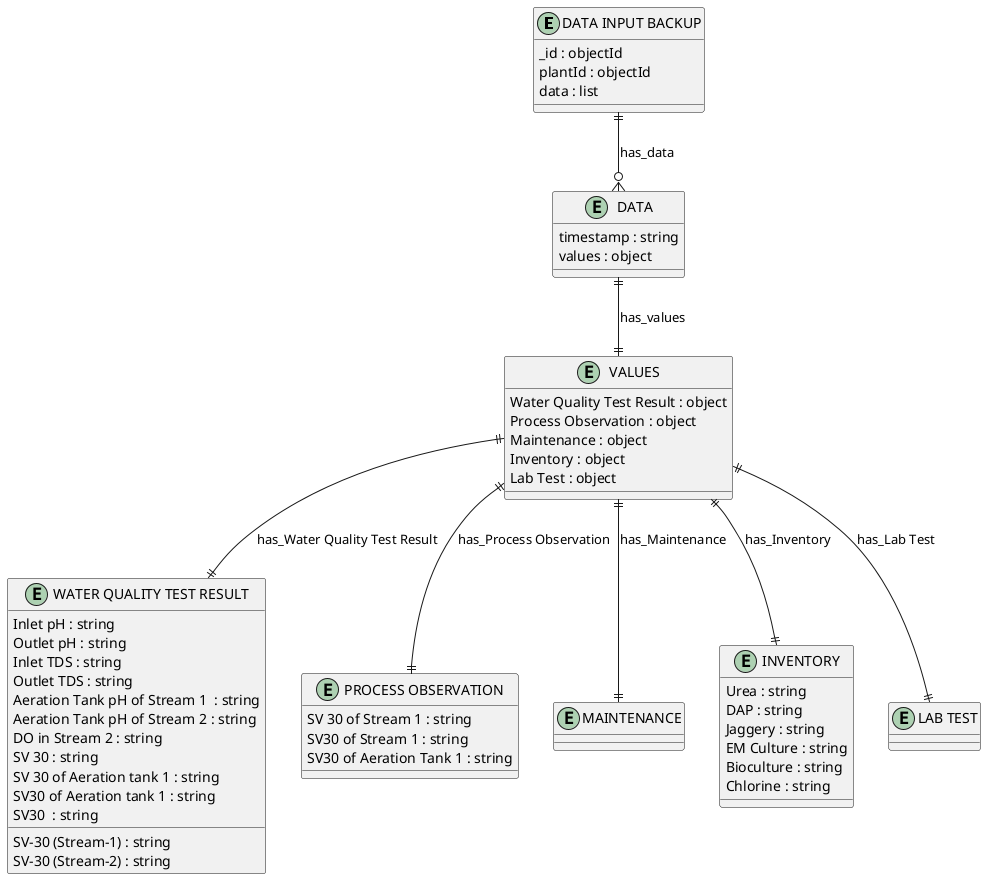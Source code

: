 @startuml DATA_INPUT_BACKUP_Diagram

entity "DATA INPUT BACKUP" as DATA_INPUT_BACKUP {
  _id : objectId
  plantId : objectId
  data : list
}

entity "DATA" as DATA {
  timestamp : string
  values : object
}

entity "VALUES" as VALUES {
  Water Quality Test Result : object
  Process Observation : object
  Maintenance : object
  Inventory : object
  Lab Test : object
}

entity "WATER QUALITY TEST RESULT" as WATER_QUALITY_TEST_RESULT {
  Inlet pH : string
  Outlet pH : string
  Inlet TDS : string
  Outlet TDS : string
  Aeration Tank pH of Stream 1  : string
  Aeration Tank pH of Stream 2 : string
  DO in Stream 2 : string
  SV 30 : string
  SV 30 of Aeration tank 1 : string
  SV30 of Aeration tank 1 : string
  SV30  : string
  SV-30 (Stream-1) : string
  SV-30 (Stream-2) : string
}

entity "PROCESS OBSERVATION" as PROCESS_OBSERVATION {
  SV 30 of Stream 1 : string
  SV30 of Stream 1 : string
  SV30 of Aeration Tank 1 : string
}

entity "MAINTENANCE" as MAINTENANCE {
}

entity "INVENTORY" as INVENTORY {
  Urea : string
  DAP : string
  Jaggery : string
  EM Culture : string
  Bioculture : string
  Chlorine : string
}

entity "LAB TEST" as LAB_TEST {
}

' // Relationships
DATA_INPUT_BACKUP ||--o{ DATA : has_data
DATA ||--|| VALUES : has_values
VALUES ||--|| WATER_QUALITY_TEST_RESULT : has_Water Quality Test Result
VALUES ||--|| PROCESS_OBSERVATION : has_Process Observation
VALUES ||--|| MAINTENANCE : has_Maintenance
VALUES ||--|| INVENTORY : has_Inventory
VALUES ||--|| LAB_TEST : has_Lab Test
@enduml